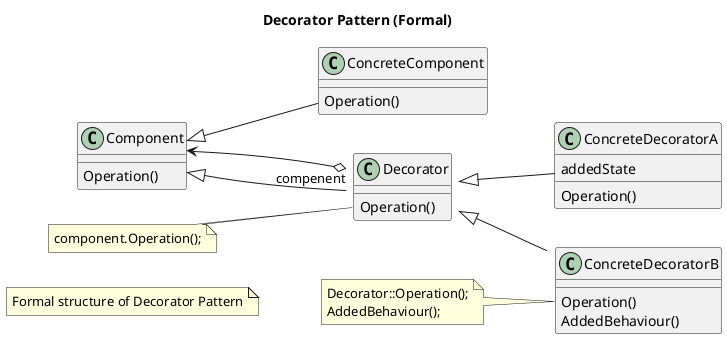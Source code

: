 @startuml

left to right direction

title Decorator Pattern (Formal)

note as nGeneral
    Formal structure of Decorator Pattern
end note

Component : Operation()

ConcreteComponent : Operation()

Decorator : Operation()

ConcreteDecoratorA : addedState
ConcreteDecoratorA : Operation()

ConcreteDecoratorB : Operation()
ConcreteDecoratorB : AddedBehaviour()

Component <|-- ConcreteComponent
Component <|-- Decorator

Component <--o "compenent" Decorator

Decorator <|-- ConcreteDecoratorA
Decorator <|-- ConcreteDecoratorB

note as nDecoratorOperation
    component.Operation();
end note
nDecoratorOperation .. Decorator::Operation

note as nConcreteDecoratorBOperation
    Decorator::Operation();
    AddedBehaviour();
end note
nConcreteDecoratorBOperation .. ConcreteDecoratorB::Operation

@enduml